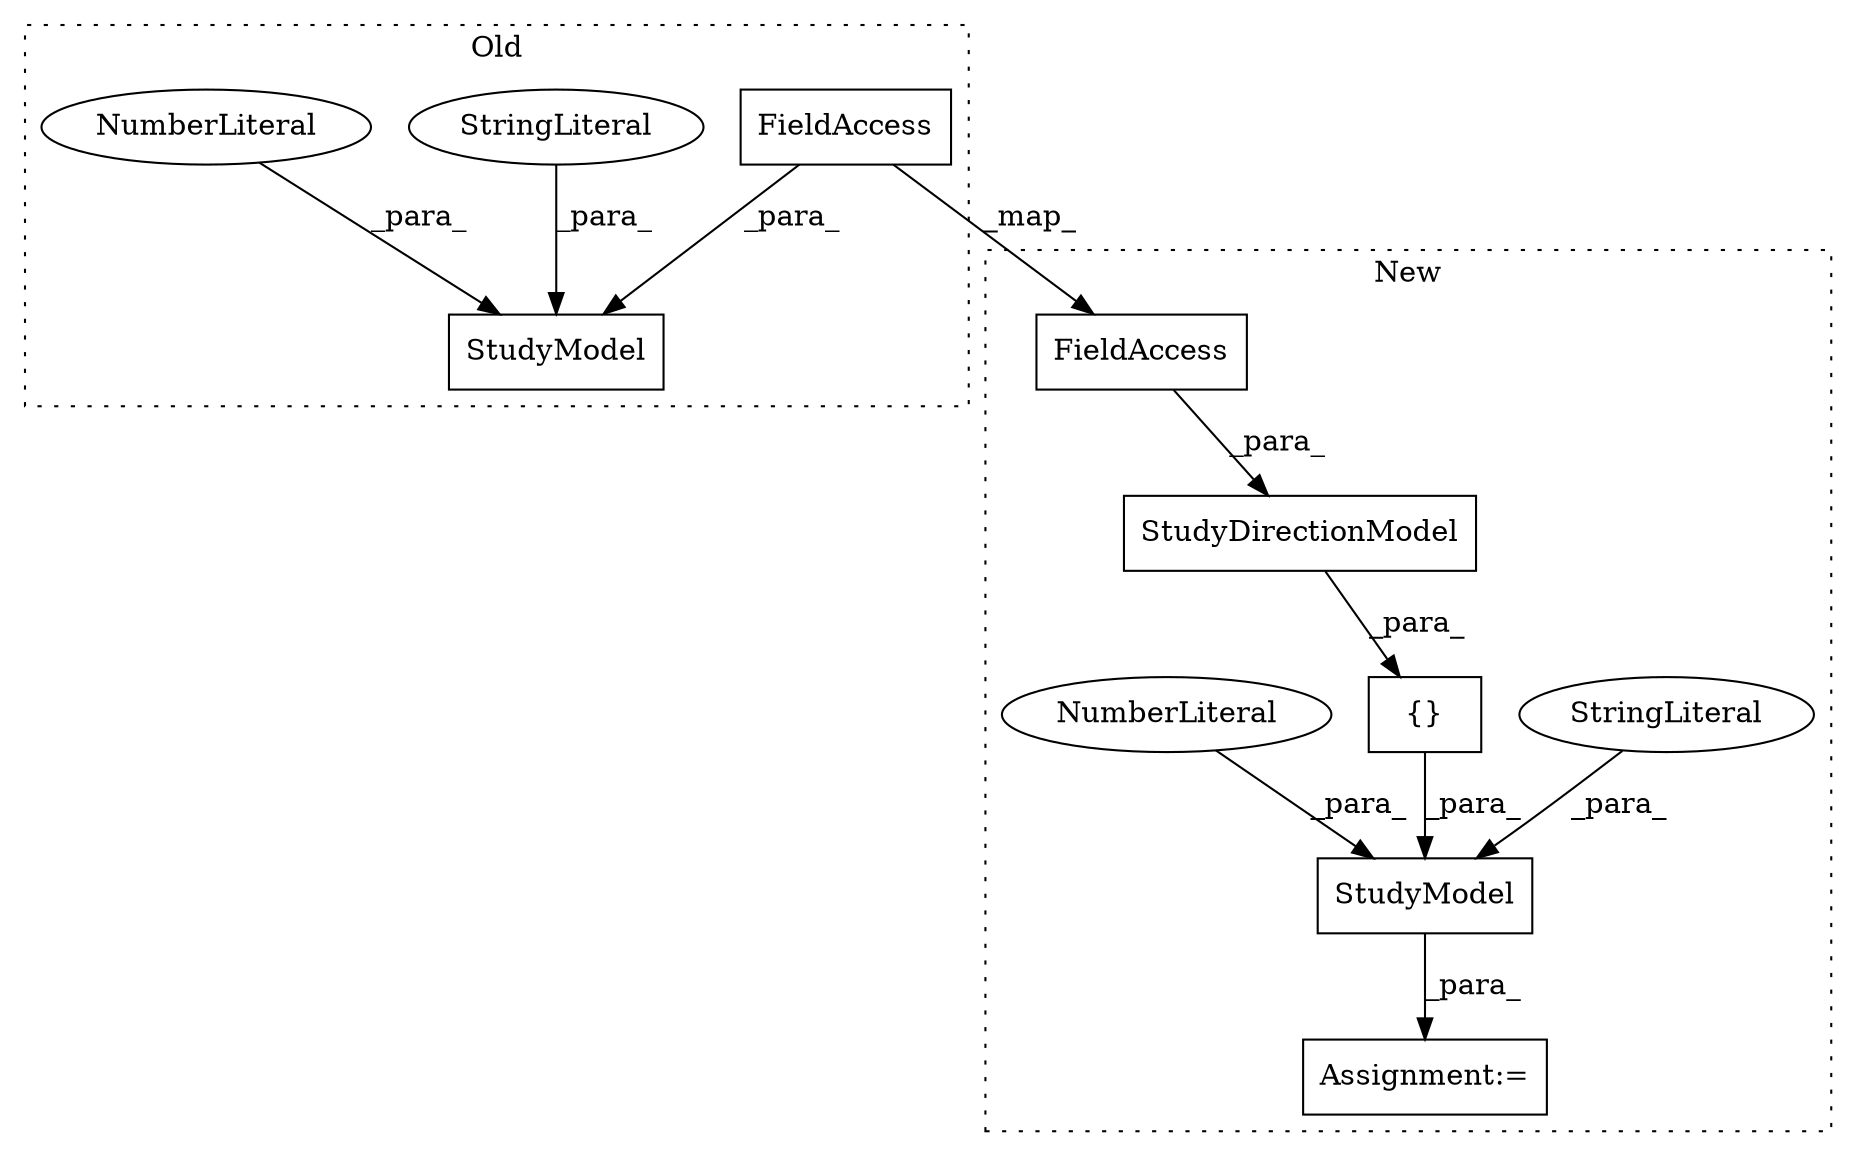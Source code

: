 digraph G {
subgraph cluster0 {
1 [label="StudyModel" a="32" s="14399,14448" l="11,1" shape="box"];
6 [label="StringLiteral" a="45" s="14412" l="12" shape="ellipse"];
9 [label="FieldAccess" a="22" s="14425" l="23" shape="box"];
10 [label="NumberLiteral" a="34" s="14410" l="1" shape="ellipse"];
label = "Old";
style="dotted";
}
subgraph cluster1 {
2 [label="StudyModel" a="32" s="15658,15704" l="11,1" shape="box"];
3 [label="{}" a="4" s="15693,15703" l="1,1" shape="box"];
4 [label="StudyDirectionModel" a="32" s="15602,15645" l="20,1" shape="box"];
5 [label="StringLiteral" a="45" s="15671" l="12" shape="ellipse"];
7 [label="Assignment:=" a="7" s="15657" l="1" shape="box"];
8 [label="FieldAccess" a="22" s="15622" l="23" shape="box"];
11 [label="NumberLiteral" a="34" s="15669" l="1" shape="ellipse"];
label = "New";
style="dotted";
}
2 -> 7 [label="_para_"];
3 -> 2 [label="_para_"];
4 -> 3 [label="_para_"];
5 -> 2 [label="_para_"];
6 -> 1 [label="_para_"];
8 -> 4 [label="_para_"];
9 -> 8 [label="_map_"];
9 -> 1 [label="_para_"];
10 -> 1 [label="_para_"];
11 -> 2 [label="_para_"];
}